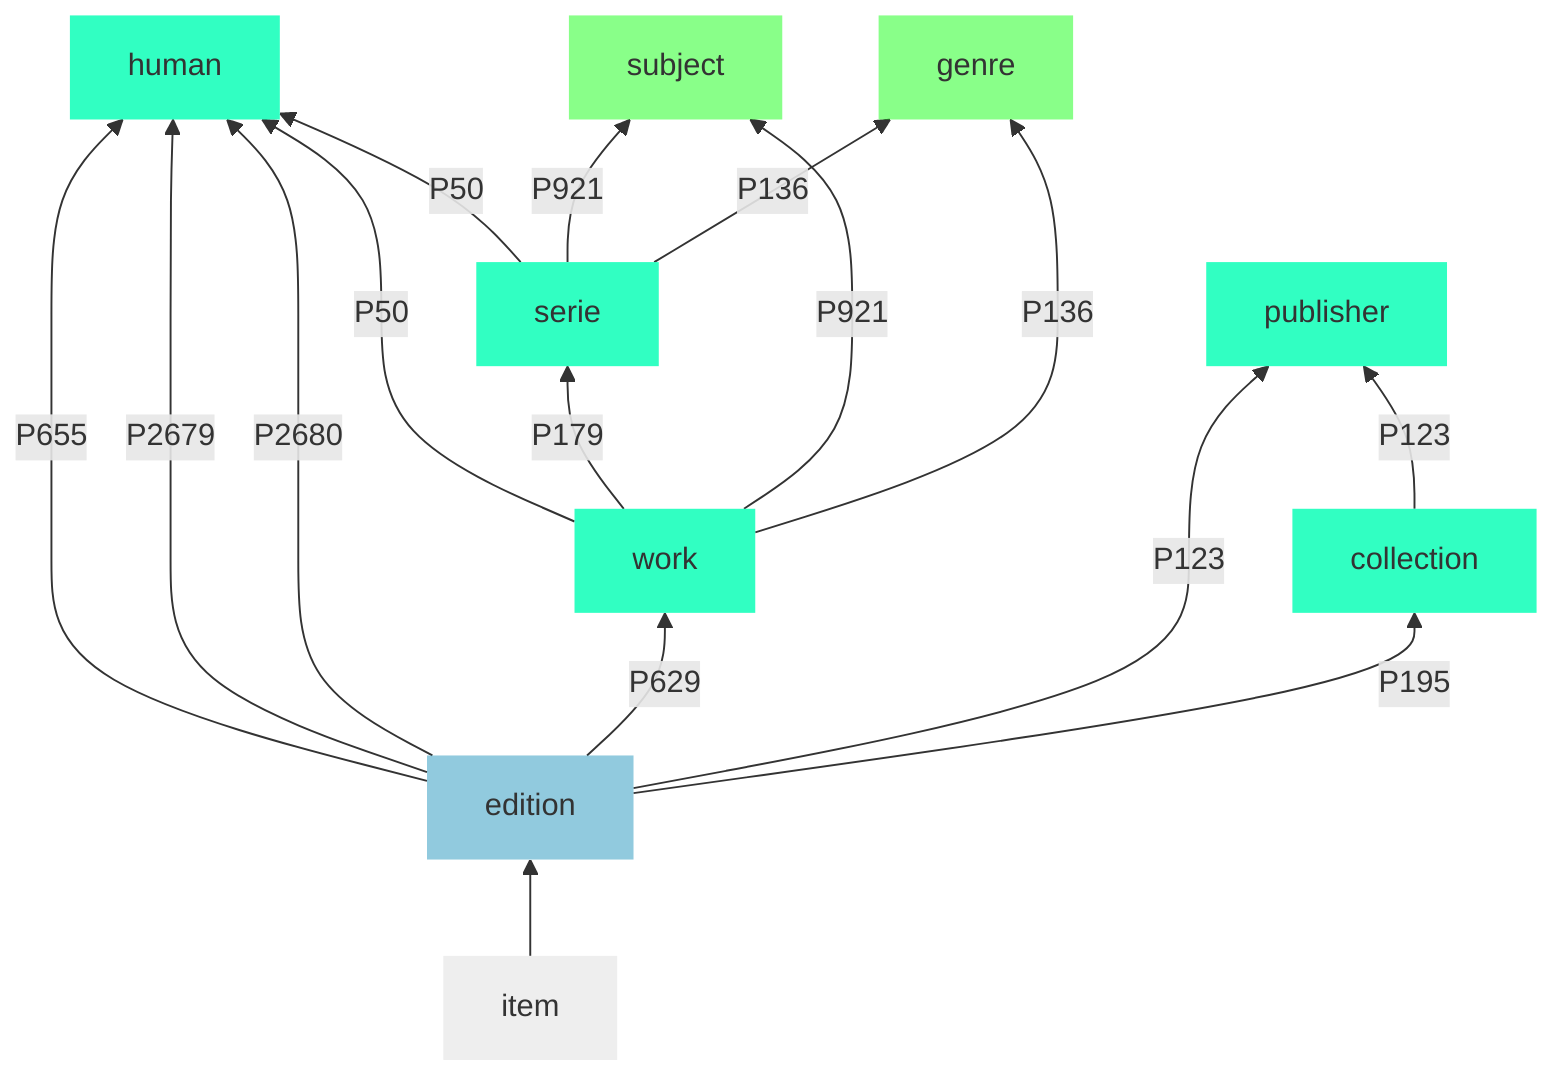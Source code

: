 graph BT

  work -->|P50| human
  work -->|P179| serie
  work -->|P921| subject
  work -->|P136| genre
  serie -->|P50| human
  serie -->|P921| subject
  serie -->|P136| genre
  edition -->|P655| human
  edition -->|P2679| human
  edition -->|P2680| human
  edition -->|P629| work
  edition -->|P123| publisher
  edition -->|P195| collection
  collection -->|P123| publisher
  item --> edition

  classDef wikidata fill:#22ff2288,stroke-width:0;
  classDef both fill:#31ffc2,stroke-width:0;
  classDef inventaire fill:#319cc288,stroke-width:0;
  classDef notanentity fill:#eee,stroke-width:0;

  class subject,genre wikidata;
  class work,human,serie,publisher,collection both;
  class edition inventaire;
  class item notanentity;